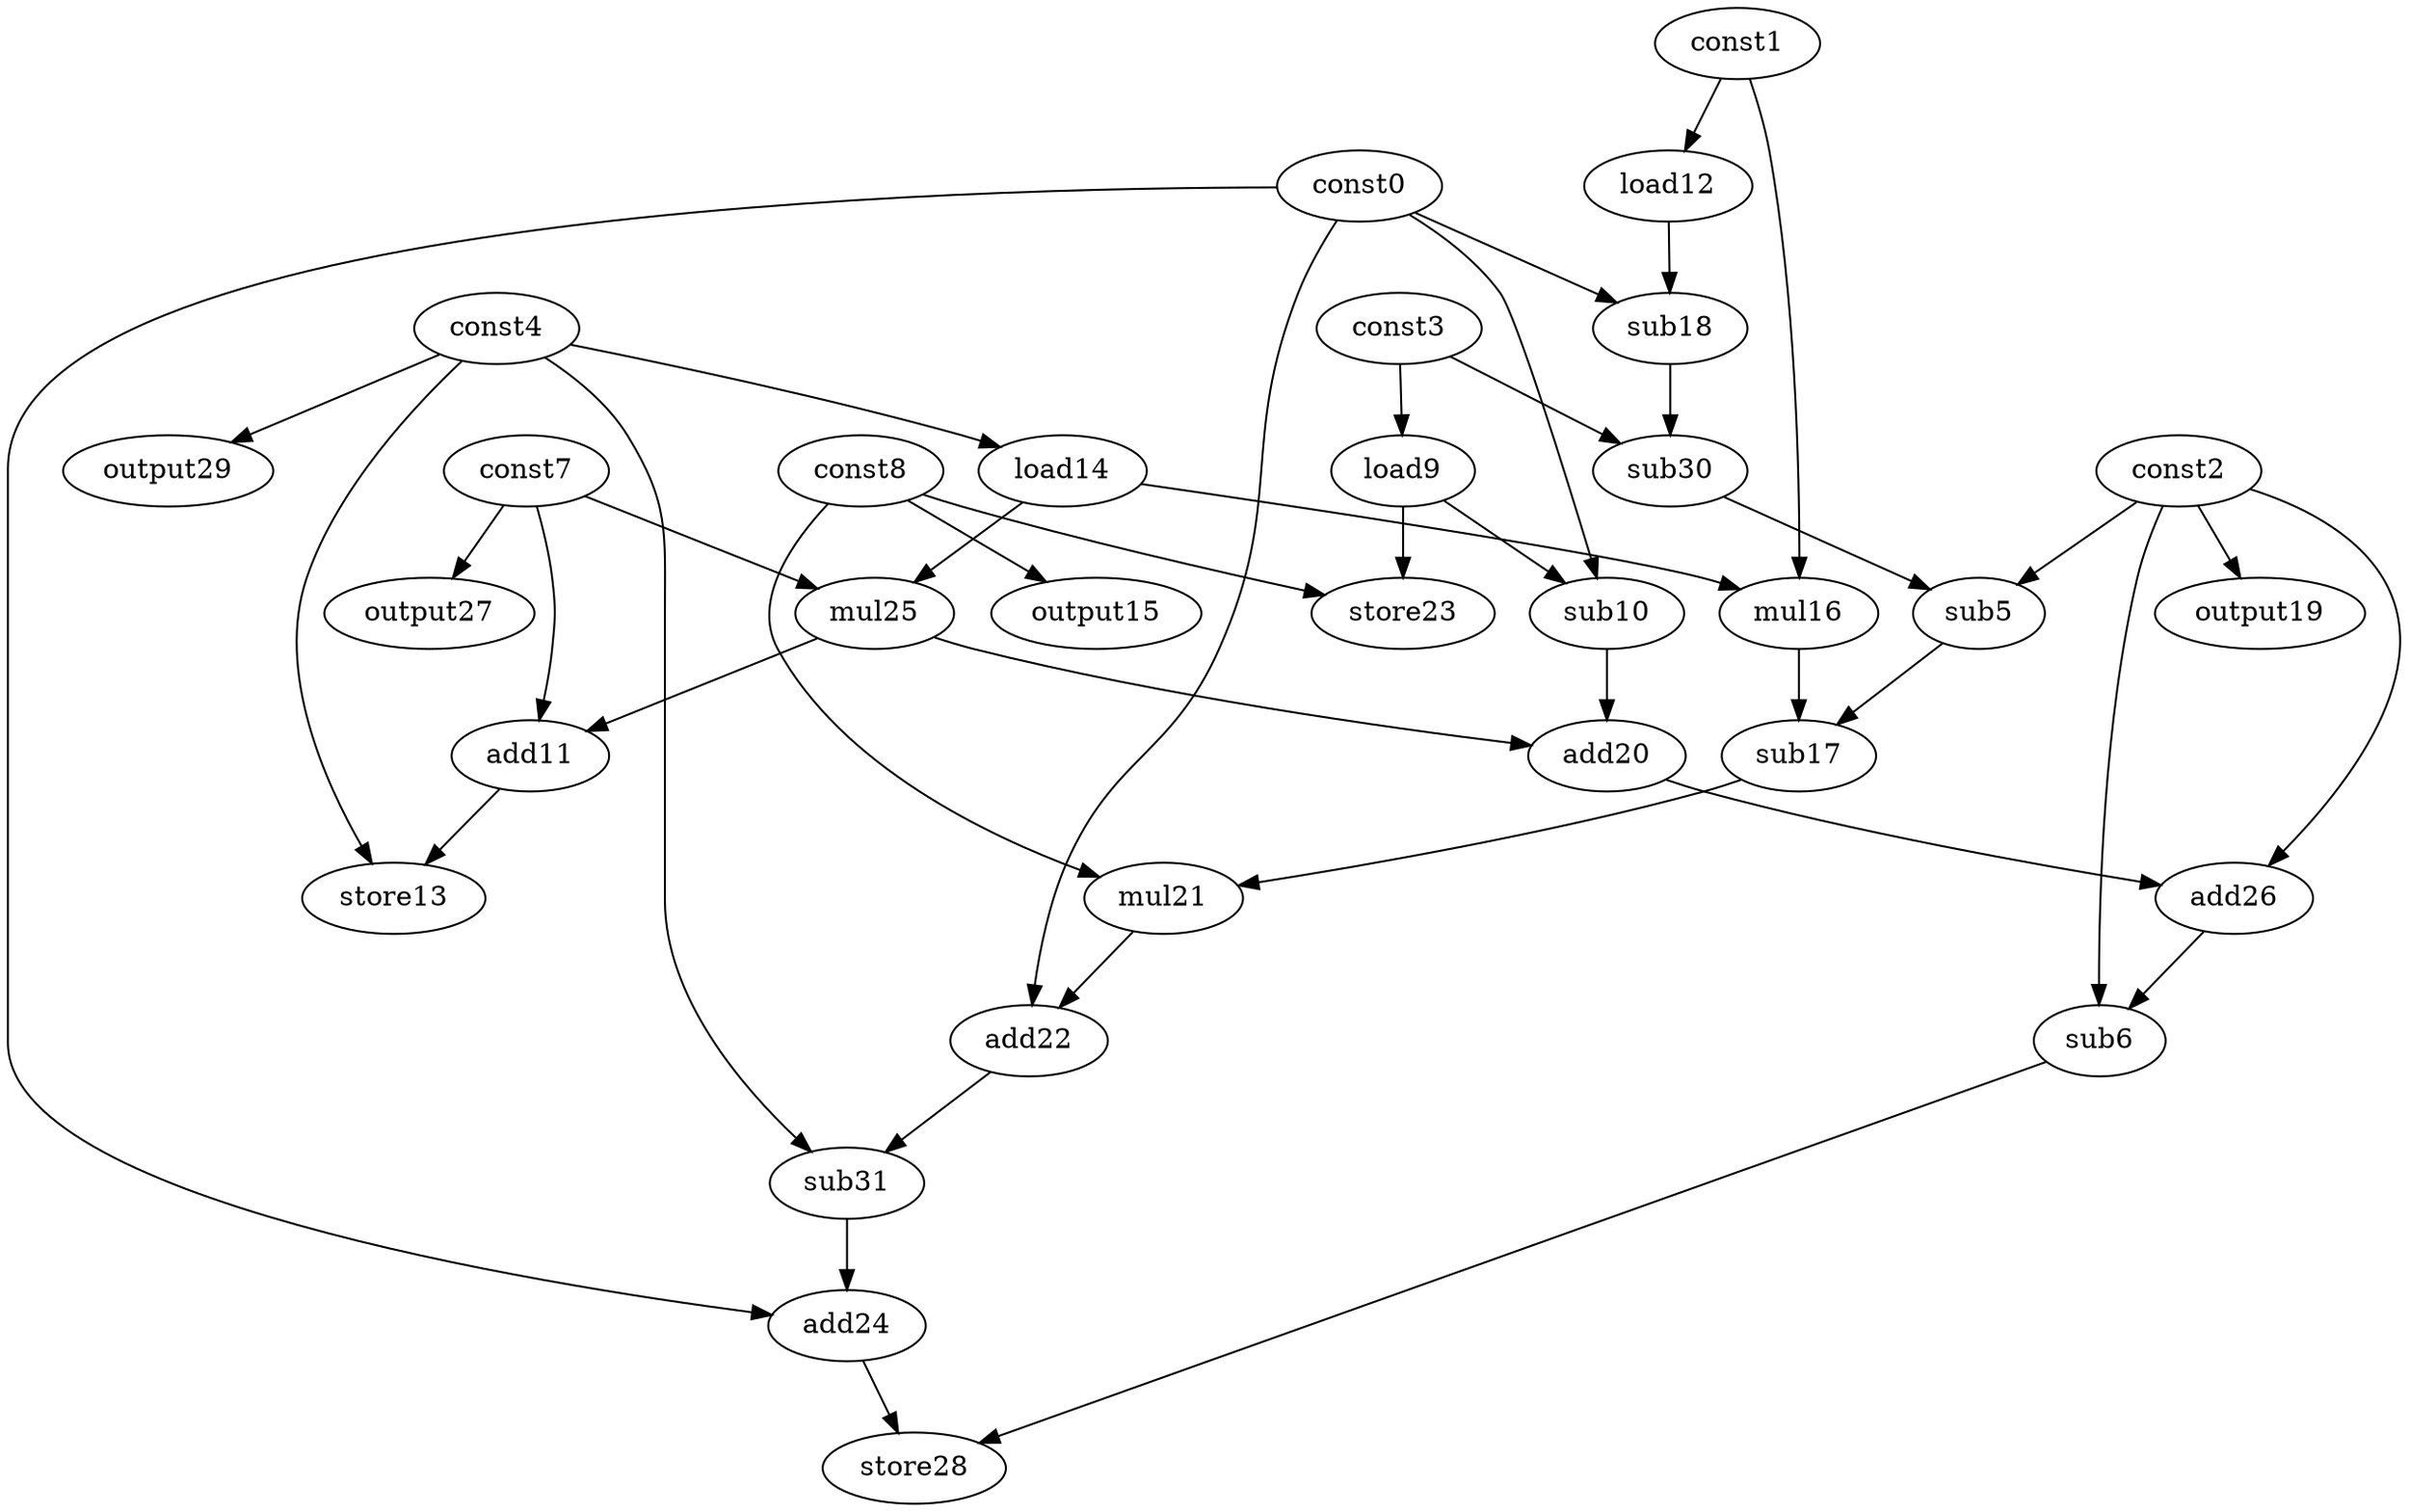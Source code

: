 digraph G { 
const0[opcode=const]; 
const1[opcode=const]; 
const2[opcode=const]; 
const3[opcode=const]; 
const4[opcode=const]; 
sub5[opcode=sub]; 
sub6[opcode=sub]; 
const7[opcode=const]; 
const8[opcode=const]; 
load9[opcode=load]; 
sub10[opcode=sub]; 
add11[opcode=add]; 
load12[opcode=load]; 
store13[opcode=store]; 
load14[opcode=load]; 
output15[opcode=output]; 
mul16[opcode=mul]; 
sub17[opcode=sub]; 
sub18[opcode=sub]; 
output19[opcode=output]; 
add20[opcode=add]; 
mul21[opcode=mul]; 
add22[opcode=add]; 
store23[opcode=store]; 
add24[opcode=add]; 
mul25[opcode=mul]; 
add26[opcode=add]; 
output27[opcode=output]; 
store28[opcode=store]; 
output29[opcode=output]; 
sub30[opcode=sub]; 
sub31[opcode=sub]; 
const3->load9[operand=0];
const1->load12[operand=0];
const4->load14[operand=0];
const8->output15[operand=0];
const2->output19[operand=0];
const7->output27[operand=0];
const4->output29[operand=0];
const0->sub10[operand=0];
load9->sub10[operand=1];
const1->mul16[operand=0];
load14->mul16[operand=1];
const0->sub18[operand=0];
load12->sub18[operand=1];
const8->store23[operand=0];
load9->store23[operand=1];
load14->mul25[operand=0];
const7->mul25[operand=1];
mul25->add11[operand=0];
const7->add11[operand=1];
mul25->add20[operand=0];
sub10->add20[operand=1];
sub18->sub30[operand=0];
const3->sub30[operand=1];
const2->sub5[operand=0];
sub30->sub5[operand=1];
add11->store13[operand=0];
const4->store13[operand=1];
const2->add26[operand=0];
add20->add26[operand=1];
const2->sub6[operand=0];
add26->sub6[operand=1];
mul16->sub17[operand=0];
sub5->sub17[operand=1];
const8->mul21[operand=0];
sub17->mul21[operand=1];
const0->add22[operand=0];
mul21->add22[operand=1];
const4->sub31[operand=0];
add22->sub31[operand=1];
const0->add24[operand=0];
sub31->add24[operand=1];
add24->store28[operand=0];
sub6->store28[operand=1];
}

